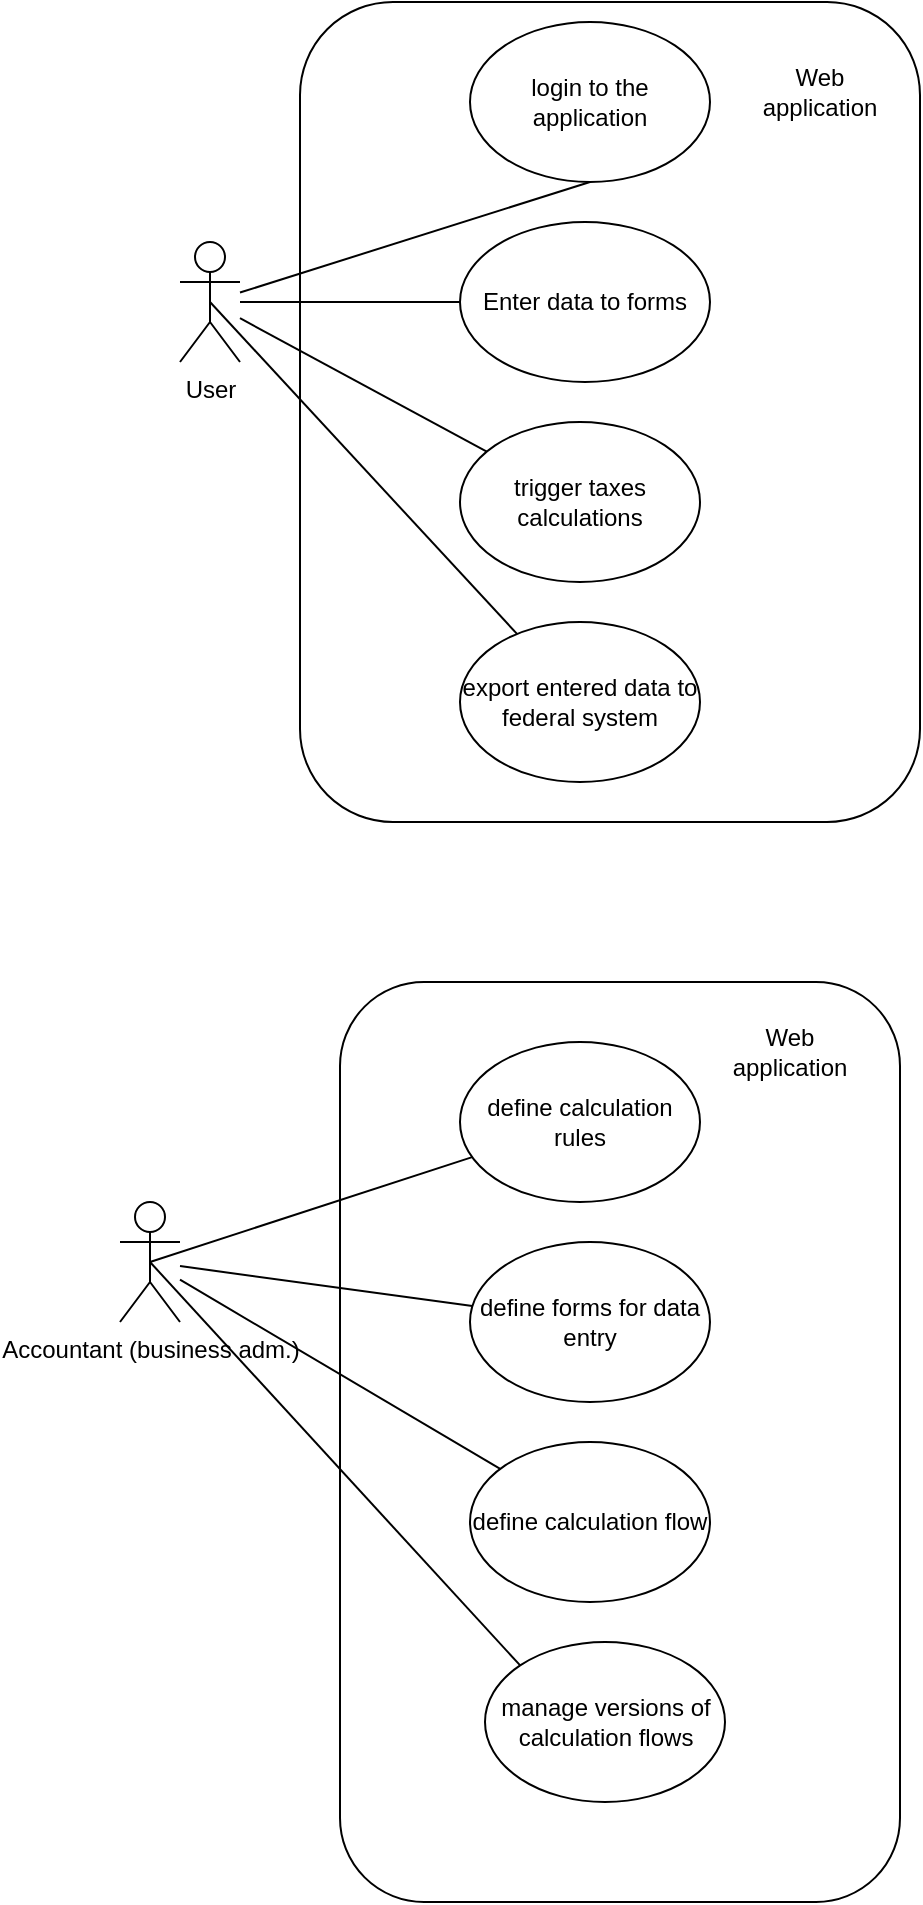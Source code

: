 <mxfile version="20.8.1" type="device"><diagram id="OwqoOAWTosEfj7wK-x7u" name="Page-1"><mxGraphModel dx="1434" dy="782" grid="1" gridSize="10" guides="1" tooltips="1" connect="1" arrows="1" fold="1" page="1" pageScale="1" pageWidth="850" pageHeight="1100" math="0" shadow="0"><root><mxCell id="0"/><mxCell id="1" parent="0"/><mxCell id="3aTkv_XgurmyWyB8mVC1-15" value="" style="rounded=1;whiteSpace=wrap;html=1;" vertex="1" parent="1"><mxGeometry x="210" y="530" width="280" height="460" as="geometry"/></mxCell><mxCell id="3aTkv_XgurmyWyB8mVC1-7" value="" style="rounded=1;whiteSpace=wrap;html=1;" vertex="1" parent="1"><mxGeometry x="190" y="40" width="310" height="410" as="geometry"/></mxCell><mxCell id="3aTkv_XgurmyWyB8mVC1-1" value="&lt;div&gt;User&lt;/div&gt;&lt;div&gt;&lt;br&gt;&lt;/div&gt;" style="shape=umlActor;verticalLabelPosition=bottom;verticalAlign=top;html=1;outlineConnect=0;" vertex="1" parent="1"><mxGeometry x="130" y="160" width="30" height="60" as="geometry"/></mxCell><mxCell id="3aTkv_XgurmyWyB8mVC1-2" value="Accountant (business adm.)" style="shape=umlActor;verticalLabelPosition=bottom;verticalAlign=top;html=1;outlineConnect=0;" vertex="1" parent="1"><mxGeometry x="100" y="640" width="30" height="60" as="geometry"/></mxCell><mxCell id="3aTkv_XgurmyWyB8mVC1-3" value="Enter data to forms" style="ellipse;whiteSpace=wrap;html=1;" vertex="1" parent="1"><mxGeometry x="270" y="150" width="125" height="80" as="geometry"/></mxCell><mxCell id="3aTkv_XgurmyWyB8mVC1-4" value="export entered data to federal system " style="ellipse;whiteSpace=wrap;html=1;" vertex="1" parent="1"><mxGeometry x="270" y="350" width="120" height="80" as="geometry"/></mxCell><mxCell id="3aTkv_XgurmyWyB8mVC1-5" value="&lt;div&gt;login to the application&lt;/div&gt;" style="ellipse;whiteSpace=wrap;html=1;" vertex="1" parent="1"><mxGeometry x="275" y="50" width="120" height="80" as="geometry"/></mxCell><mxCell id="3aTkv_XgurmyWyB8mVC1-6" value="trigger taxes calculations" style="ellipse;whiteSpace=wrap;html=1;" vertex="1" parent="1"><mxGeometry x="270" y="250" width="120" height="80" as="geometry"/></mxCell><mxCell id="3aTkv_XgurmyWyB8mVC1-8" value="define calculation rules" style="ellipse;whiteSpace=wrap;html=1;" vertex="1" parent="1"><mxGeometry x="270" y="560" width="120" height="80" as="geometry"/></mxCell><mxCell id="3aTkv_XgurmyWyB8mVC1-9" value="define forms for data entry" style="ellipse;whiteSpace=wrap;html=1;" vertex="1" parent="1"><mxGeometry x="275" y="660" width="120" height="80" as="geometry"/></mxCell><mxCell id="3aTkv_XgurmyWyB8mVC1-10" value="define calculation flow" style="ellipse;whiteSpace=wrap;html=1;" vertex="1" parent="1"><mxGeometry x="275" y="760" width="120" height="80" as="geometry"/></mxCell><mxCell id="3aTkv_XgurmyWyB8mVC1-16" value="Web application" style="text;html=1;strokeColor=none;fillColor=none;align=center;verticalAlign=middle;whiteSpace=wrap;rounded=0;" vertex="1" parent="1"><mxGeometry x="420" y="70" width="60" height="30" as="geometry"/></mxCell><mxCell id="3aTkv_XgurmyWyB8mVC1-17" value="Web application" style="text;html=1;strokeColor=none;fillColor=none;align=center;verticalAlign=middle;whiteSpace=wrap;rounded=0;" vertex="1" parent="1"><mxGeometry x="405" y="550" width="60" height="30" as="geometry"/></mxCell><mxCell id="3aTkv_XgurmyWyB8mVC1-19" value="" style="endArrow=none;html=1;rounded=0;entryX=0.5;entryY=1;entryDx=0;entryDy=0;" edge="1" parent="1" source="3aTkv_XgurmyWyB8mVC1-1" target="3aTkv_XgurmyWyB8mVC1-5"><mxGeometry width="50" height="50" relative="1" as="geometry"><mxPoint x="200" y="190" as="sourcePoint"/><mxPoint x="250" y="140" as="targetPoint"/></mxGeometry></mxCell><mxCell id="3aTkv_XgurmyWyB8mVC1-20" value="" style="endArrow=none;html=1;rounded=0;" edge="1" parent="1" source="3aTkv_XgurmyWyB8mVC1-1" target="3aTkv_XgurmyWyB8mVC1-3"><mxGeometry width="50" height="50" relative="1" as="geometry"><mxPoint x="260" y="240" as="sourcePoint"/><mxPoint x="310" y="190" as="targetPoint"/></mxGeometry></mxCell><mxCell id="3aTkv_XgurmyWyB8mVC1-21" value="" style="endArrow=none;html=1;rounded=0;" edge="1" parent="1" source="3aTkv_XgurmyWyB8mVC1-1" target="3aTkv_XgurmyWyB8mVC1-6"><mxGeometry width="50" height="50" relative="1" as="geometry"><mxPoint x="330" y="260" as="sourcePoint"/><mxPoint x="380" y="210" as="targetPoint"/></mxGeometry></mxCell><mxCell id="3aTkv_XgurmyWyB8mVC1-22" value="" style="endArrow=none;html=1;rounded=0;exitX=0.5;exitY=0.5;exitDx=0;exitDy=0;exitPerimeter=0;" edge="1" parent="1" source="3aTkv_XgurmyWyB8mVC1-1" target="3aTkv_XgurmyWyB8mVC1-4"><mxGeometry width="50" height="50" relative="1" as="geometry"><mxPoint x="150" y="230" as="sourcePoint"/><mxPoint x="340" y="350" as="targetPoint"/></mxGeometry></mxCell><mxCell id="3aTkv_XgurmyWyB8mVC1-23" value="" style="endArrow=none;html=1;rounded=0;exitX=0.5;exitY=0.5;exitDx=0;exitDy=0;exitPerimeter=0;" edge="1" parent="1" source="3aTkv_XgurmyWyB8mVC1-2" target="3aTkv_XgurmyWyB8mVC1-8"><mxGeometry width="50" height="50" relative="1" as="geometry"><mxPoint x="400" y="520" as="sourcePoint"/><mxPoint x="450" y="470" as="targetPoint"/></mxGeometry></mxCell><mxCell id="3aTkv_XgurmyWyB8mVC1-24" value="" style="endArrow=none;html=1;rounded=0;" edge="1" parent="1" source="3aTkv_XgurmyWyB8mVC1-2" target="3aTkv_XgurmyWyB8mVC1-9"><mxGeometry width="50" height="50" relative="1" as="geometry"><mxPoint y="740" as="sourcePoint"/><mxPoint x="50" y="690" as="targetPoint"/></mxGeometry></mxCell><mxCell id="3aTkv_XgurmyWyB8mVC1-25" value="" style="endArrow=none;html=1;rounded=0;" edge="1" parent="1" source="3aTkv_XgurmyWyB8mVC1-2" target="3aTkv_XgurmyWyB8mVC1-10"><mxGeometry width="50" height="50" relative="1" as="geometry"><mxPoint x="140" y="780" as="sourcePoint"/><mxPoint x="190" y="730" as="targetPoint"/></mxGeometry></mxCell><mxCell id="3aTkv_XgurmyWyB8mVC1-26" value="manage versions of calculation flows" style="ellipse;whiteSpace=wrap;html=1;" vertex="1" parent="1"><mxGeometry x="282.5" y="860" width="120" height="80" as="geometry"/></mxCell><mxCell id="3aTkv_XgurmyWyB8mVC1-27" value="" style="endArrow=none;html=1;rounded=0;exitX=0;exitY=0;exitDx=0;exitDy=0;entryX=0.5;entryY=0.5;entryDx=0;entryDy=0;entryPerimeter=0;" edge="1" parent="1" source="3aTkv_XgurmyWyB8mVC1-26" target="3aTkv_XgurmyWyB8mVC1-2"><mxGeometry width="50" height="50" relative="1" as="geometry"><mxPoint x="400" y="730" as="sourcePoint"/><mxPoint x="450" y="680" as="targetPoint"/></mxGeometry></mxCell></root></mxGraphModel></diagram></mxfile>